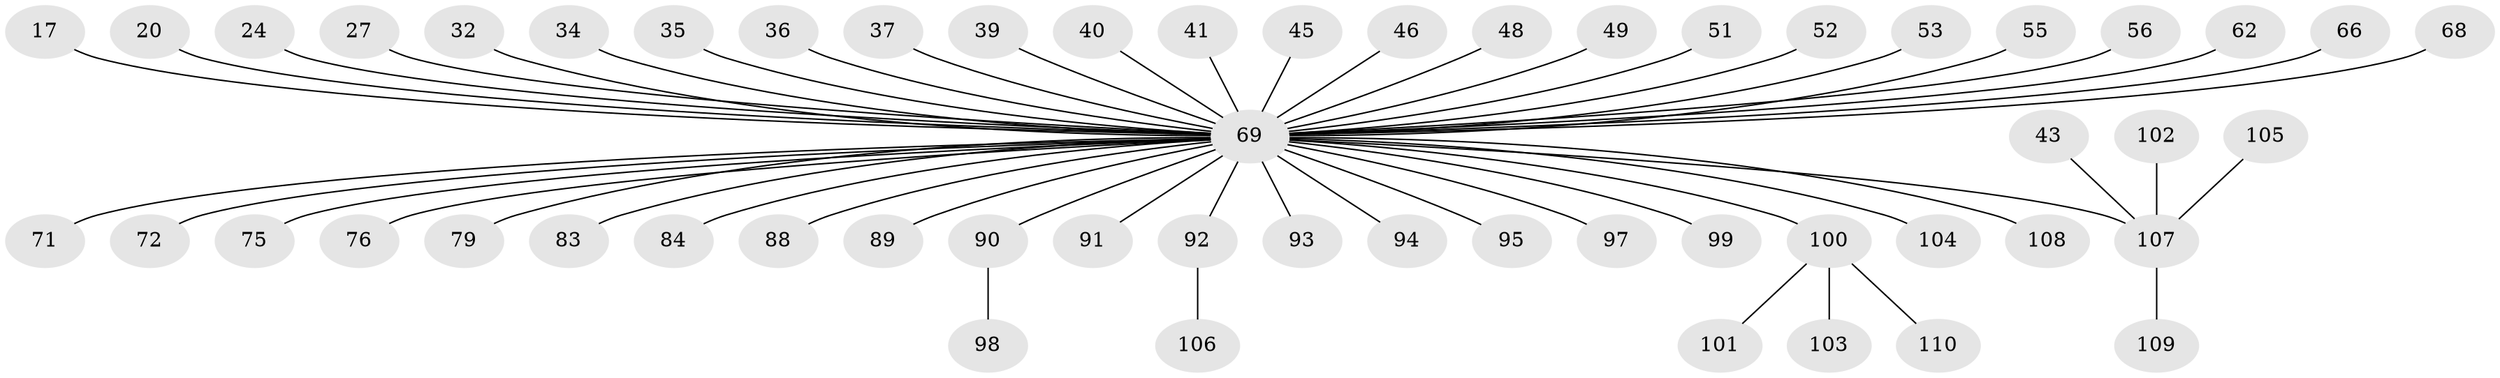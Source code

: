 // original degree distribution, {5: 0.02727272727272727, 6: 0.01818181818181818, 9: 0.01818181818181818, 10: 0.00909090909090909, 2: 0.20909090909090908, 1: 0.6090909090909091, 22: 0.00909090909090909, 3: 0.05454545454545454, 4: 0.045454545454545456}
// Generated by graph-tools (version 1.1) at 2025/47/03/09/25 04:47:23]
// undirected, 55 vertices, 54 edges
graph export_dot {
graph [start="1"]
  node [color=gray90,style=filled];
  17;
  20;
  24;
  27;
  32 [super="+23"];
  34;
  35;
  36;
  37;
  39 [super="+18"];
  40 [super="+13"];
  41 [super="+14+15"];
  43;
  45;
  46;
  48;
  49 [super="+29+44"];
  51;
  52 [super="+16"];
  53;
  55;
  56 [super="+19+42"];
  62;
  66 [super="+57"];
  68 [super="+28"];
  69 [super="+8+10+11+12+38+67"];
  71;
  72;
  75 [super="+61"];
  76;
  79 [super="+65"];
  83;
  84;
  88 [super="+74"];
  89;
  90 [super="+77+78"];
  91;
  92;
  93 [super="+80"];
  94;
  95;
  97 [super="+22"];
  98;
  99;
  100 [super="+87"];
  101;
  102;
  103;
  104 [super="+82+85"];
  105;
  106;
  107 [super="+31+81+96"];
  108;
  109;
  110;
  17 -- 69;
  20 -- 69;
  24 -- 69;
  27 -- 69;
  32 -- 69;
  34 -- 69;
  35 -- 69;
  36 -- 69;
  37 -- 69;
  39 -- 69;
  40 -- 69;
  41 -- 69;
  43 -- 107;
  45 -- 69;
  46 -- 69;
  48 -- 69;
  49 -- 69;
  51 -- 69;
  52 -- 69;
  53 -- 69;
  55 -- 69;
  56 -- 69;
  62 -- 69;
  66 -- 69;
  68 -- 69;
  69 -- 91;
  69 -- 97 [weight=2];
  69 -- 99;
  69 -- 108;
  69 -- 71;
  69 -- 76;
  69 -- 83;
  69 -- 94;
  69 -- 72;
  69 -- 92;
  69 -- 84;
  69 -- 89;
  69 -- 95;
  69 -- 107 [weight=3];
  69 -- 75;
  69 -- 79;
  69 -- 104;
  69 -- 88;
  69 -- 90;
  69 -- 93;
  69 -- 100;
  90 -- 98;
  92 -- 106;
  100 -- 101;
  100 -- 110;
  100 -- 103;
  102 -- 107;
  105 -- 107;
  107 -- 109;
}
